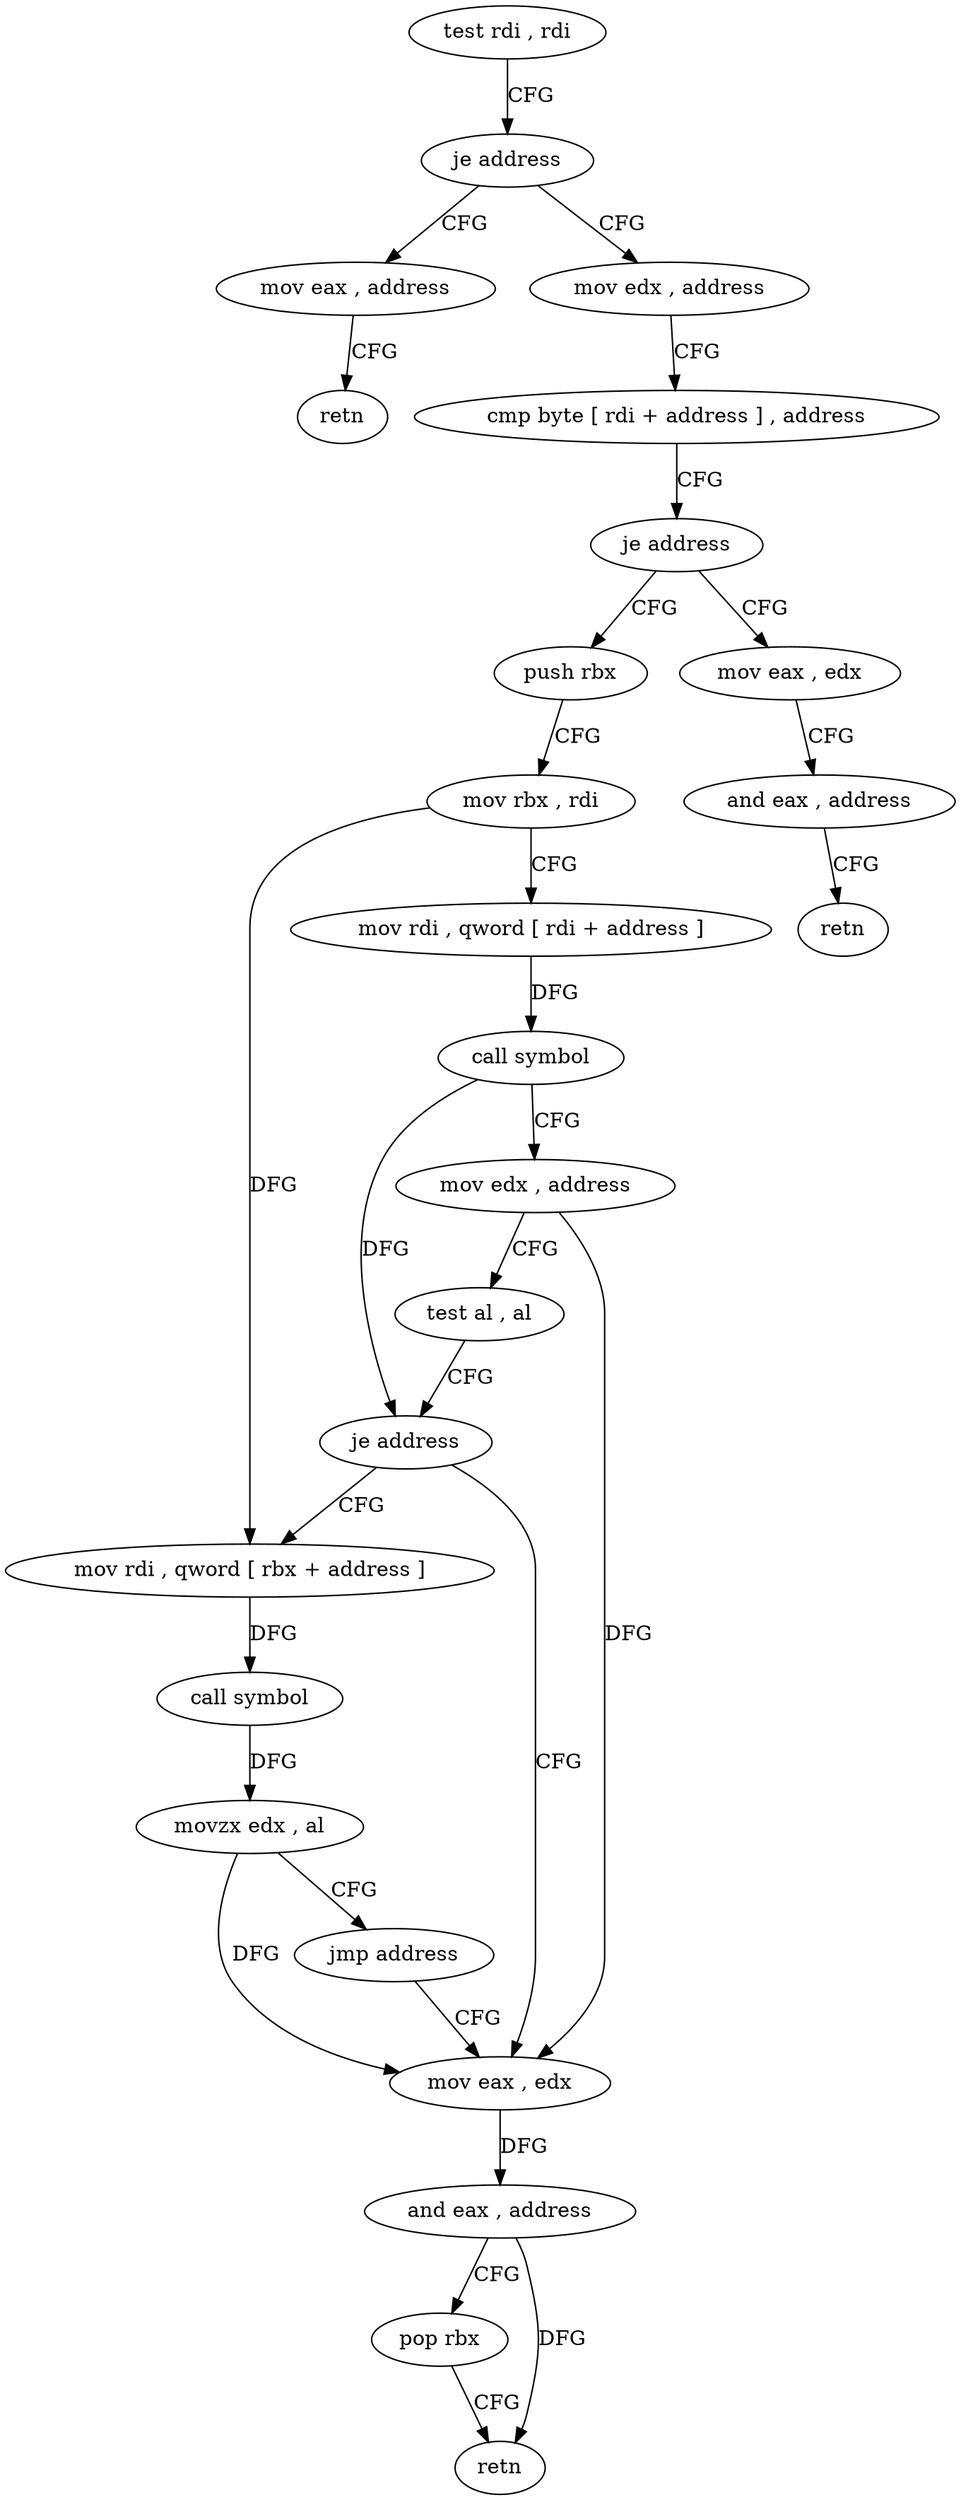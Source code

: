 digraph "func" {
"4219836" [label = "test rdi , rdi" ]
"4219839" [label = "je address" ]
"4219907" [label = "mov eax , address" ]
"4219841" [label = "mov edx , address" ]
"4219912" [label = "retn" ]
"4219846" [label = "cmp byte [ rdi + address ] , address" ]
"4219850" [label = "je address" ]
"4219858" [label = "push rbx" ]
"4219852" [label = "mov eax , edx" ]
"4219859" [label = "mov rbx , rdi" ]
"4219862" [label = "mov rdi , qword [ rdi + address ]" ]
"4219869" [label = "call symbol" ]
"4219874" [label = "mov edx , address" ]
"4219879" [label = "test al , al" ]
"4219881" [label = "je address" ]
"4219890" [label = "mov rdi , qword [ rbx + address ]" ]
"4219883" [label = "mov eax , edx" ]
"4219854" [label = "and eax , address" ]
"4219857" [label = "retn" ]
"4219897" [label = "call symbol" ]
"4219902" [label = "movzx edx , al" ]
"4219905" [label = "jmp address" ]
"4219885" [label = "and eax , address" ]
"4219888" [label = "pop rbx" ]
"4219889" [label = "retn" ]
"4219836" -> "4219839" [ label = "CFG" ]
"4219839" -> "4219907" [ label = "CFG" ]
"4219839" -> "4219841" [ label = "CFG" ]
"4219907" -> "4219912" [ label = "CFG" ]
"4219841" -> "4219846" [ label = "CFG" ]
"4219846" -> "4219850" [ label = "CFG" ]
"4219850" -> "4219858" [ label = "CFG" ]
"4219850" -> "4219852" [ label = "CFG" ]
"4219858" -> "4219859" [ label = "CFG" ]
"4219852" -> "4219854" [ label = "CFG" ]
"4219859" -> "4219862" [ label = "CFG" ]
"4219859" -> "4219890" [ label = "DFG" ]
"4219862" -> "4219869" [ label = "DFG" ]
"4219869" -> "4219874" [ label = "CFG" ]
"4219869" -> "4219881" [ label = "DFG" ]
"4219874" -> "4219879" [ label = "CFG" ]
"4219874" -> "4219883" [ label = "DFG" ]
"4219879" -> "4219881" [ label = "CFG" ]
"4219881" -> "4219890" [ label = "CFG" ]
"4219881" -> "4219883" [ label = "CFG" ]
"4219890" -> "4219897" [ label = "DFG" ]
"4219883" -> "4219885" [ label = "DFG" ]
"4219854" -> "4219857" [ label = "CFG" ]
"4219897" -> "4219902" [ label = "DFG" ]
"4219902" -> "4219905" [ label = "CFG" ]
"4219902" -> "4219883" [ label = "DFG" ]
"4219905" -> "4219883" [ label = "CFG" ]
"4219885" -> "4219888" [ label = "CFG" ]
"4219885" -> "4219889" [ label = "DFG" ]
"4219888" -> "4219889" [ label = "CFG" ]
}
